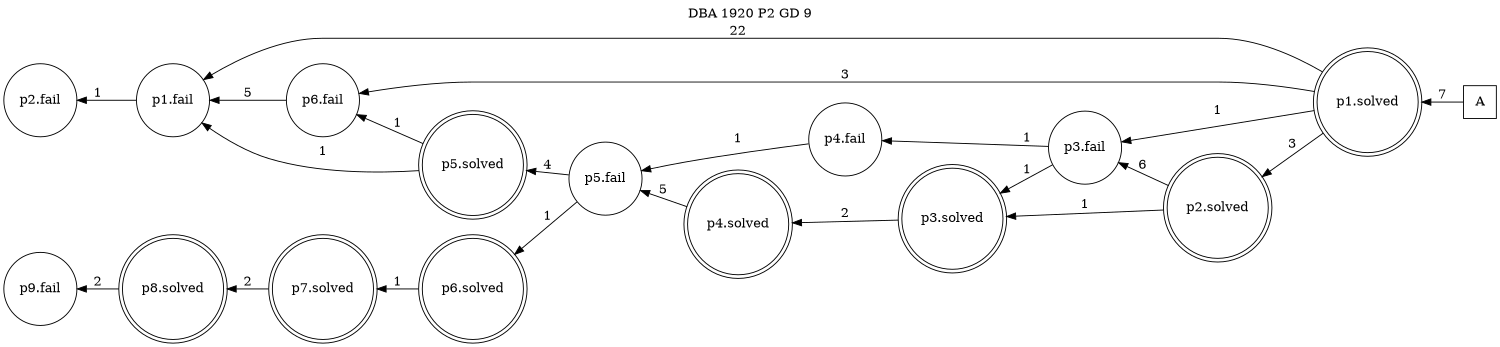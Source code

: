 digraph DBA_1920_P2_GD_9 {
labelloc="tl"
label= " DBA 1920 P2 GD 9 "
rankdir="RL";
graph [ size=" 10 , 10 !"]

"A" [shape="square" label="A"]
"p1.solved" [shape="doublecircle" label="p1.solved"]
"p2.solved" [shape="doublecircle" label="p2.solved"]
"p3.fail" [shape="circle" label="p3.fail"]
"p3.solved" [shape="doublecircle" label="p3.solved"]
"p4.solved" [shape="doublecircle" label="p4.solved"]
"p5.fail" [shape="circle" label="p5.fail"]
"p5.solved" [shape="doublecircle" label="p5.solved"]
"p6.fail" [shape="circle" label="p6.fail"]
"p1.fail" [shape="circle" label="p1.fail"]
"p2.fail" [shape="circle" label="p2.fail"]
"p4.fail" [shape="circle" label="p4.fail"]
"p6.solved" [shape="doublecircle" label="p6.solved"]
"p7.solved" [shape="doublecircle" label="p7.solved"]
"p8.solved" [shape="doublecircle" label="p8.solved"]
"p9.fail" [shape="circle" label="p9.fail"]
"A" -> "p1.solved" [ label=7]
"p1.solved" -> "p2.solved" [ label=3]
"p1.solved" -> "p3.fail" [ label=1]
"p1.solved" -> "p6.fail" [ label=3]
"p1.solved" -> "p1.fail" [ label=22]
"p2.solved" -> "p3.fail" [ label=6]
"p2.solved" -> "p3.solved" [ label=1]
"p3.fail" -> "p3.solved" [ label=1]
"p3.fail" -> "p4.fail" [ label=1]
"p3.solved" -> "p4.solved" [ label=2]
"p4.solved" -> "p5.fail" [ label=5]
"p5.fail" -> "p5.solved" [ label=4]
"p5.fail" -> "p6.solved" [ label=1]
"p5.solved" -> "p6.fail" [ label=1]
"p5.solved" -> "p1.fail" [ label=1]
"p6.fail" -> "p1.fail" [ label=5]
"p1.fail" -> "p2.fail" [ label=1]
"p4.fail" -> "p5.fail" [ label=1]
"p6.solved" -> "p7.solved" [ label=1]
"p7.solved" -> "p8.solved" [ label=2]
"p8.solved" -> "p9.fail" [ label=2]
}
